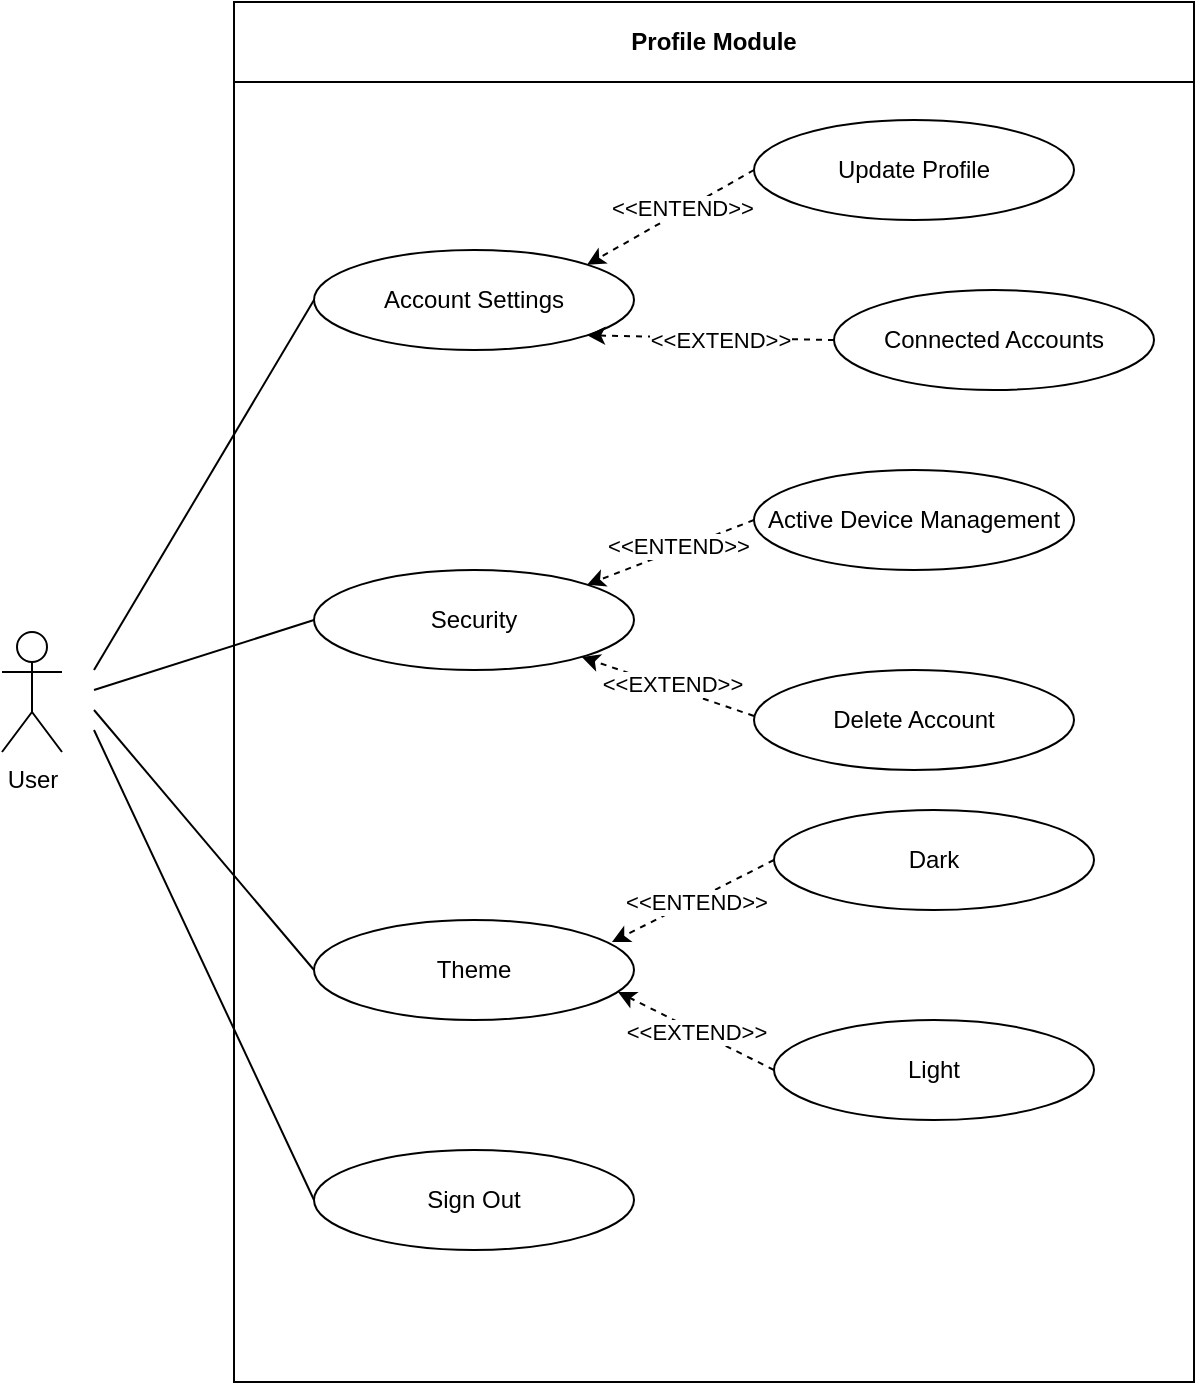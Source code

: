 <mxfile version="24.7.8">
  <diagram name="Page-1" id="RdtOWf7aQhHNt8c42WqN">
    <mxGraphModel dx="1050" dy="522" grid="1" gridSize="10" guides="1" tooltips="1" connect="1" arrows="1" fold="1" page="1" pageScale="1" pageWidth="827" pageHeight="1169" math="0" shadow="0">
      <root>
        <mxCell id="0" />
        <mxCell id="1" parent="0" />
        <mxCell id="bbMWVLLOVk5g5JQ8IUP6-1" value="Profile Module" style="swimlane;whiteSpace=wrap;html=1;startSize=40;labelBackgroundColor=default;fillColor=none;" parent="1" vertex="1">
          <mxGeometry x="180" y="206" width="480" height="690" as="geometry" />
        </mxCell>
        <mxCell id="1VoG_6rcOJJhZWkqKbYC-1" value="Account Settings" style="ellipse;whiteSpace=wrap;html=1;labelBackgroundColor=default;fillColor=none;" parent="bbMWVLLOVk5g5JQ8IUP6-1" vertex="1">
          <mxGeometry x="40" y="124" width="160" height="50" as="geometry" />
        </mxCell>
        <mxCell id="1VoG_6rcOJJhZWkqKbYC-5" value="Security" style="ellipse;whiteSpace=wrap;html=1;labelBackgroundColor=default;fillColor=none;" parent="bbMWVLLOVk5g5JQ8IUP6-1" vertex="1">
          <mxGeometry x="40" y="284" width="160" height="50" as="geometry" />
        </mxCell>
        <mxCell id="1VoG_6rcOJJhZWkqKbYC-6" value="Theme" style="ellipse;whiteSpace=wrap;html=1;labelBackgroundColor=default;fillColor=none;" parent="bbMWVLLOVk5g5JQ8IUP6-1" vertex="1">
          <mxGeometry x="40" y="459" width="160" height="50" as="geometry" />
        </mxCell>
        <mxCell id="1VoG_6rcOJJhZWkqKbYC-7" value="Sign Out" style="ellipse;whiteSpace=wrap;html=1;labelBackgroundColor=default;fillColor=none;" parent="bbMWVLLOVk5g5JQ8IUP6-1" vertex="1">
          <mxGeometry x="40" y="574" width="160" height="50" as="geometry" />
        </mxCell>
        <mxCell id="1VoG_6rcOJJhZWkqKbYC-8" value="Delete Account" style="ellipse;whiteSpace=wrap;html=1;labelBackgroundColor=default;fillColor=none;" parent="bbMWVLLOVk5g5JQ8IUP6-1" vertex="1">
          <mxGeometry x="260" y="334" width="160" height="50" as="geometry" />
        </mxCell>
        <mxCell id="1VoG_6rcOJJhZWkqKbYC-9" value="Update Profile" style="ellipse;whiteSpace=wrap;html=1;labelBackgroundColor=default;fillColor=none;" parent="bbMWVLLOVk5g5JQ8IUP6-1" vertex="1">
          <mxGeometry x="260" y="59" width="160" height="50" as="geometry" />
        </mxCell>
        <mxCell id="1VoG_6rcOJJhZWkqKbYC-17" value="Connected Accounts" style="ellipse;whiteSpace=wrap;html=1;labelBackgroundColor=default;fillColor=none;" parent="bbMWVLLOVk5g5JQ8IUP6-1" vertex="1">
          <mxGeometry x="300" y="144" width="160" height="50" as="geometry" />
        </mxCell>
        <mxCell id="1VoG_6rcOJJhZWkqKbYC-18" value="Active Device Management" style="ellipse;whiteSpace=wrap;html=1;labelBackgroundColor=default;fillColor=none;" parent="bbMWVLLOVk5g5JQ8IUP6-1" vertex="1">
          <mxGeometry x="260" y="234" width="160" height="50" as="geometry" />
        </mxCell>
        <mxCell id="1VoG_6rcOJJhZWkqKbYC-19" value="Dark" style="ellipse;whiteSpace=wrap;html=1;labelBackgroundColor=default;fillColor=none;" parent="bbMWVLLOVk5g5JQ8IUP6-1" vertex="1">
          <mxGeometry x="270" y="404" width="160" height="50" as="geometry" />
        </mxCell>
        <mxCell id="1VoG_6rcOJJhZWkqKbYC-20" value="Light" style="ellipse;whiteSpace=wrap;html=1;labelBackgroundColor=default;fillColor=none;" parent="bbMWVLLOVk5g5JQ8IUP6-1" vertex="1">
          <mxGeometry x="270" y="509" width="160" height="50" as="geometry" />
        </mxCell>
        <mxCell id="1VoG_6rcOJJhZWkqKbYC-25" value="" style="endArrow=classic;html=1;rounded=0;exitX=0;exitY=0.5;exitDx=0;exitDy=0;entryX=1;entryY=0;entryDx=0;entryDy=0;dashed=1;labelBackgroundColor=default;" parent="bbMWVLLOVk5g5JQ8IUP6-1" source="1VoG_6rcOJJhZWkqKbYC-9" target="1VoG_6rcOJJhZWkqKbYC-1" edge="1">
          <mxGeometry width="50" height="50" relative="1" as="geometry">
            <mxPoint x="210" y="244" as="sourcePoint" />
            <mxPoint x="260" y="194" as="targetPoint" />
          </mxGeometry>
        </mxCell>
        <mxCell id="1VoG_6rcOJJhZWkqKbYC-45" value="&amp;lt;&amp;lt;ENTEND&amp;gt;&amp;gt;" style="edgeLabel;html=1;align=center;verticalAlign=middle;resizable=0;points=[];labelBackgroundColor=default;" parent="1VoG_6rcOJJhZWkqKbYC-25" vertex="1" connectable="0">
          <mxGeometry x="-0.134" y="-2" relative="1" as="geometry">
            <mxPoint x="1" as="offset" />
          </mxGeometry>
        </mxCell>
        <mxCell id="1VoG_6rcOJJhZWkqKbYC-26" value="" style="endArrow=classic;html=1;rounded=0;exitX=0;exitY=0.5;exitDx=0;exitDy=0;entryX=1;entryY=1;entryDx=0;entryDy=0;dashed=1;labelBackgroundColor=default;" parent="bbMWVLLOVk5g5JQ8IUP6-1" source="1VoG_6rcOJJhZWkqKbYC-17" target="1VoG_6rcOJJhZWkqKbYC-1" edge="1">
          <mxGeometry width="50" height="50" relative="1" as="geometry">
            <mxPoint x="210" y="244" as="sourcePoint" />
            <mxPoint x="260" y="194" as="targetPoint" />
          </mxGeometry>
        </mxCell>
        <mxCell id="1VoG_6rcOJJhZWkqKbYC-46" value="&amp;lt;&amp;lt;EXTEND&amp;gt;&amp;gt;" style="edgeLabel;html=1;align=center;verticalAlign=middle;resizable=0;points=[];labelBackgroundColor=default;" parent="1VoG_6rcOJJhZWkqKbYC-26" vertex="1" connectable="0">
          <mxGeometry x="-0.066" y="1" relative="1" as="geometry">
            <mxPoint as="offset" />
          </mxGeometry>
        </mxCell>
        <mxCell id="1VoG_6rcOJJhZWkqKbYC-27" value="" style="endArrow=classic;html=1;rounded=0;exitX=0;exitY=0.5;exitDx=0;exitDy=0;entryX=1;entryY=0;entryDx=0;entryDy=0;dashed=1;labelBackgroundColor=default;" parent="bbMWVLLOVk5g5JQ8IUP6-1" source="1VoG_6rcOJJhZWkqKbYC-18" target="1VoG_6rcOJJhZWkqKbYC-5" edge="1">
          <mxGeometry width="50" height="50" relative="1" as="geometry">
            <mxPoint x="210" y="374" as="sourcePoint" />
            <mxPoint x="260" y="324" as="targetPoint" />
          </mxGeometry>
        </mxCell>
        <mxCell id="1VoG_6rcOJJhZWkqKbYC-47" value="&amp;lt;&amp;lt;ENTEND&amp;gt;&amp;gt;" style="edgeLabel;html=1;align=center;verticalAlign=middle;resizable=0;points=[];labelBackgroundColor=default;" parent="1VoG_6rcOJJhZWkqKbYC-27" vertex="1" connectable="0">
          <mxGeometry x="-0.103" y="-2" relative="1" as="geometry">
            <mxPoint as="offset" />
          </mxGeometry>
        </mxCell>
        <mxCell id="1VoG_6rcOJJhZWkqKbYC-42" value="" style="endArrow=classic;html=1;rounded=0;exitX=0;exitY=0.5;exitDx=0;exitDy=0;dashed=1;labelBackgroundColor=default;" parent="bbMWVLLOVk5g5JQ8IUP6-1" target="1VoG_6rcOJJhZWkqKbYC-5" edge="1">
          <mxGeometry width="50" height="50" relative="1" as="geometry">
            <mxPoint x="260" y="357" as="sourcePoint" />
            <mxPoint x="194" y="401" as="targetPoint" />
          </mxGeometry>
        </mxCell>
        <mxCell id="1VoG_6rcOJJhZWkqKbYC-48" value="&amp;lt;&amp;lt;EXTEND&amp;gt;&amp;gt;" style="edgeLabel;html=1;align=center;verticalAlign=middle;resizable=0;points=[];labelBackgroundColor=default;" parent="1VoG_6rcOJJhZWkqKbYC-42" vertex="1" connectable="0">
          <mxGeometry x="-0.034" y="-2" relative="1" as="geometry">
            <mxPoint as="offset" />
          </mxGeometry>
        </mxCell>
        <mxCell id="1VoG_6rcOJJhZWkqKbYC-43" value="" style="endArrow=classic;html=1;rounded=0;exitX=0;exitY=0.5;exitDx=0;exitDy=0;entryX=0.931;entryY=0.22;entryDx=0;entryDy=0;entryPerimeter=0;dashed=1;labelBackgroundColor=default;" parent="bbMWVLLOVk5g5JQ8IUP6-1" source="1VoG_6rcOJJhZWkqKbYC-19" target="1VoG_6rcOJJhZWkqKbYC-6" edge="1">
          <mxGeometry width="50" height="50" relative="1" as="geometry">
            <mxPoint x="210" y="514" as="sourcePoint" />
            <mxPoint x="260" y="464" as="targetPoint" />
          </mxGeometry>
        </mxCell>
        <mxCell id="1VoG_6rcOJJhZWkqKbYC-49" value="&amp;lt;&amp;lt;ENTEND&amp;gt;&amp;gt;" style="edgeLabel;html=1;align=center;verticalAlign=middle;resizable=0;points=[];labelBackgroundColor=default;" parent="1VoG_6rcOJJhZWkqKbYC-43" vertex="1" connectable="0">
          <mxGeometry x="-0.01" y="1" relative="1" as="geometry">
            <mxPoint as="offset" />
          </mxGeometry>
        </mxCell>
        <mxCell id="1VoG_6rcOJJhZWkqKbYC-44" value="" style="endArrow=classic;html=1;rounded=0;exitX=0;exitY=0.5;exitDx=0;exitDy=0;entryX=0.95;entryY=0.72;entryDx=0;entryDy=0;entryPerimeter=0;dashed=1;labelBackgroundColor=default;" parent="bbMWVLLOVk5g5JQ8IUP6-1" source="1VoG_6rcOJJhZWkqKbYC-20" target="1VoG_6rcOJJhZWkqKbYC-6" edge="1">
          <mxGeometry width="50" height="50" relative="1" as="geometry">
            <mxPoint x="210" y="514" as="sourcePoint" />
            <mxPoint x="260" y="464" as="targetPoint" />
          </mxGeometry>
        </mxCell>
        <mxCell id="1VoG_6rcOJJhZWkqKbYC-50" value="&amp;lt;&amp;lt;EXTEND&amp;gt;&amp;gt;" style="edgeLabel;html=1;align=center;verticalAlign=middle;resizable=0;points=[];labelBackgroundColor=default;" parent="1VoG_6rcOJJhZWkqKbYC-44" vertex="1" connectable="0">
          <mxGeometry x="0.008" relative="1" as="geometry">
            <mxPoint as="offset" />
          </mxGeometry>
        </mxCell>
        <mxCell id="bbMWVLLOVk5g5JQ8IUP6-14" value="User" style="shape=umlActor;verticalLabelPosition=bottom;verticalAlign=top;html=1;outlineConnect=0;labelBackgroundColor=default;fillColor=none;" parent="1" vertex="1">
          <mxGeometry x="64" y="521" width="30" height="60" as="geometry" />
        </mxCell>
        <mxCell id="1VoG_6rcOJJhZWkqKbYC-21" value="" style="endArrow=none;html=1;rounded=0;entryX=0;entryY=0.5;entryDx=0;entryDy=0;labelBackgroundColor=default;" parent="1" target="1VoG_6rcOJJhZWkqKbYC-1" edge="1">
          <mxGeometry width="50" height="50" relative="1" as="geometry">
            <mxPoint x="110" y="540" as="sourcePoint" />
            <mxPoint x="440" y="530" as="targetPoint" />
          </mxGeometry>
        </mxCell>
        <mxCell id="1VoG_6rcOJJhZWkqKbYC-22" value="" style="endArrow=none;html=1;rounded=0;entryX=0;entryY=0.5;entryDx=0;entryDy=0;labelBackgroundColor=default;" parent="1" target="1VoG_6rcOJJhZWkqKbYC-5" edge="1">
          <mxGeometry width="50" height="50" relative="1" as="geometry">
            <mxPoint x="110" y="550" as="sourcePoint" />
            <mxPoint x="440" y="530" as="targetPoint" />
          </mxGeometry>
        </mxCell>
        <mxCell id="1VoG_6rcOJJhZWkqKbYC-23" value="" style="endArrow=none;html=1;rounded=0;entryX=0;entryY=0.5;entryDx=0;entryDy=0;labelBackgroundColor=default;" parent="1" target="1VoG_6rcOJJhZWkqKbYC-6" edge="1">
          <mxGeometry width="50" height="50" relative="1" as="geometry">
            <mxPoint x="110" y="560" as="sourcePoint" />
            <mxPoint x="440" y="530" as="targetPoint" />
          </mxGeometry>
        </mxCell>
        <mxCell id="1VoG_6rcOJJhZWkqKbYC-24" value="" style="endArrow=none;html=1;rounded=0;entryX=0;entryY=0.5;entryDx=0;entryDy=0;labelBackgroundColor=default;" parent="1" target="1VoG_6rcOJJhZWkqKbYC-7" edge="1">
          <mxGeometry width="50" height="50" relative="1" as="geometry">
            <mxPoint x="110" y="570" as="sourcePoint" />
            <mxPoint x="440" y="530" as="targetPoint" />
          </mxGeometry>
        </mxCell>
      </root>
    </mxGraphModel>
  </diagram>
</mxfile>
